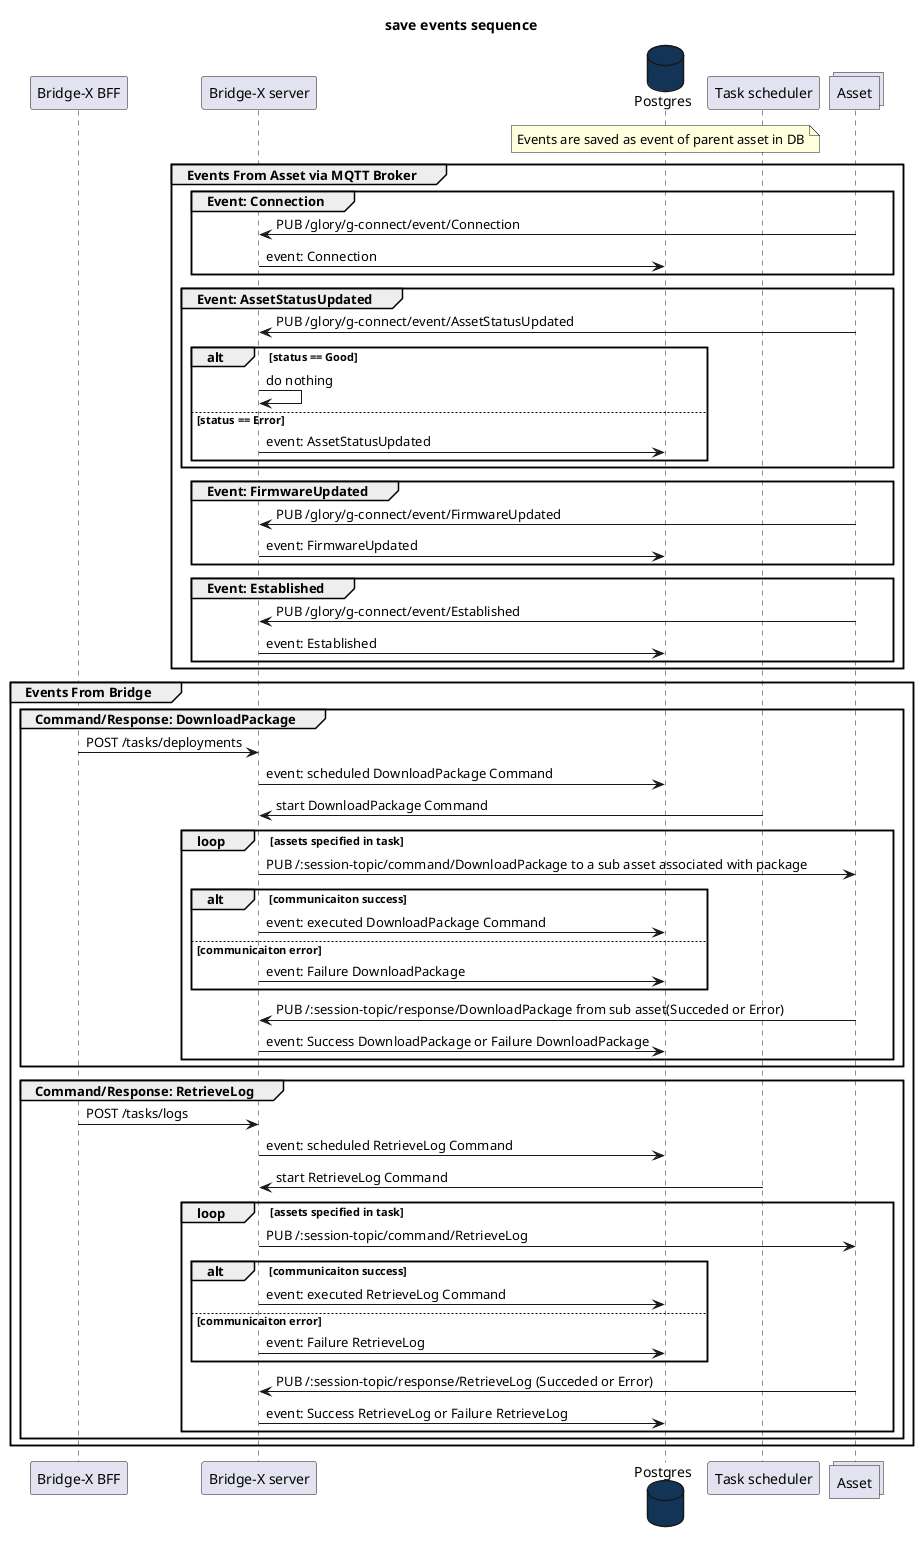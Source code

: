 @startuml save-events.sequence.plantuml

title: save events sequence

participant "Bridge-X BFF" as bff
participant "Bridge-X server" as bxs
database Postgres as pg #123456
participant "Task scheduler" as sch
collections Asset as asset

note over pg
  Events are saved as event of parent asset in DB
end note

group Events From Asset via MQTT Broker
  group Event: Connection
    bxs <- asset : PUB /glory/g-connect/event/Connection
    bxs -> pg    : event: Connection
  end

  group Event: AssetStatusUpdated
    bxs <- asset : PUB /glory/g-connect/event/AssetStatusUpdated

    alt status == Good
      bxs -> bxs   : do nothing
    else status == Error
      bxs -> pg    : event: AssetStatusUpdated
    end
  end

  group Event: FirmwareUpdated
    bxs <- asset : PUB /glory/g-connect/event/FirmwareUpdated
    bxs -> pg    : event: FirmwareUpdated
  end

  group Event: Established
    bxs <- asset : PUB /glory/g-connect/event/Established
    bxs -> pg    : event: Established
  end
end

group Events From Bridge

  group Command/Response: DownloadPackage
    bff -> bxs   : POST /tasks/deployments
    bxs -> pg    : event: scheduled DownloadPackage Command
    bxs <- sch   : start DownloadPackage Command

    loop assets specified in task
      bxs -> asset : PUB /:session-topic/command/DownloadPackage to a sub asset associated with package

      alt communicaiton success
        bxs -> pg    : event: executed DownloadPackage Command
      else communicaiton error
        bxs -> pg    : event: Failure DownloadPackage
      end

      bxs <- asset : PUB /:session-topic/response/DownloadPackage from sub asset(Succeded or Error)
      bxs -> pg    : event: Success DownloadPackage or Failure DownloadPackage
    end
  end

  group Command/Response: RetrieveLog
    bff -> bxs   : POST /tasks/logs
    bxs -> pg    : event: scheduled RetrieveLog Command
    bxs <- sch   : start RetrieveLog Command


    loop assets specified in task
      bxs -> asset : PUB /:session-topic/command/RetrieveLog

      alt communicaiton success
        bxs -> pg    : event: executed RetrieveLog Command
      else communicaiton error
        bxs -> pg    : event: Failure RetrieveLog
      end

      bxs <- asset : PUB /:session-topic/response/RetrieveLog (Succeded or Error)
      bxs -> pg    : event: Success RetrieveLog or Failure RetrieveLog
    end

  end

end

@enduml
